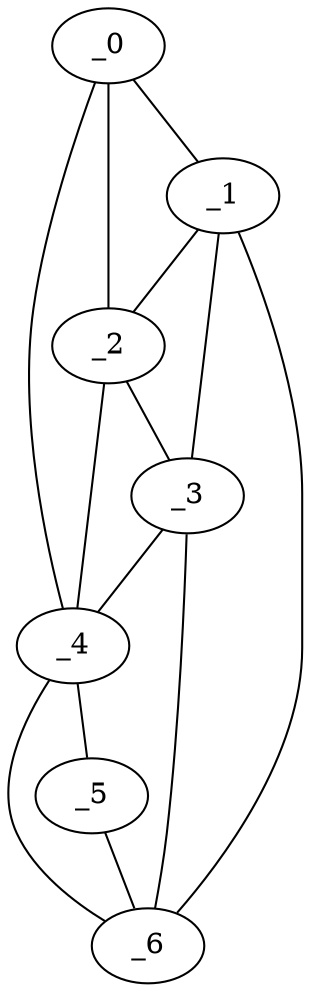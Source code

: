 graph "obj18__185.gxl" {
	_0	 [x=14,
		y=17];
	_1	 [x=15,
		y=20];
	_0 -- _1	 [valence=1];
	_2	 [x=62,
		y=15];
	_0 -- _2	 [valence=2];
	_4	 [x=109,
		y=13];
	_0 -- _4	 [valence=1];
	_1 -- _2	 [valence=2];
	_3	 [x=66,
		y=16];
	_1 -- _3	 [valence=2];
	_6	 [x=117,
		y=24];
	_1 -- _6	 [valence=1];
	_2 -- _3	 [valence=1];
	_2 -- _4	 [valence=1];
	_3 -- _4	 [valence=2];
	_3 -- _6	 [valence=1];
	_5	 [x=114,
		y=17];
	_4 -- _5	 [valence=1];
	_4 -- _6	 [valence=2];
	_5 -- _6	 [valence=1];
}
